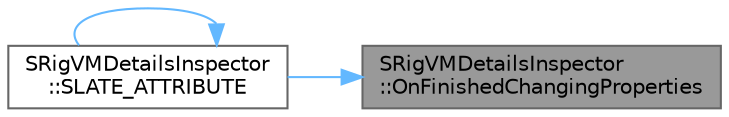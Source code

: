 digraph "SRigVMDetailsInspector::OnFinishedChangingProperties"
{
 // INTERACTIVE_SVG=YES
 // LATEX_PDF_SIZE
  bgcolor="transparent";
  edge [fontname=Helvetica,fontsize=10,labelfontname=Helvetica,labelfontsize=10];
  node [fontname=Helvetica,fontsize=10,shape=box,height=0.2,width=0.4];
  rankdir="RL";
  Node1 [id="Node000001",label="SRigVMDetailsInspector\l::OnFinishedChangingProperties",height=0.2,width=0.4,color="gray40", fillcolor="grey60", style="filled", fontcolor="black",tooltip="Callback invoked after a value change on the selected object(s)"];
  Node1 -> Node2 [id="edge1_Node000001_Node000002",dir="back",color="steelblue1",style="solid",tooltip=" "];
  Node2 [id="Node000002",label="SRigVMDetailsInspector\l::SLATE_ATTRIBUTE",height=0.2,width=0.4,color="grey40", fillcolor="white", style="filled",URL="$d8/d4c/classSRigVMDetailsInspector.html#a24d6c49ceee47c2f3327c130a98e904a",tooltip=" "];
  Node2 -> Node2 [id="edge2_Node000002_Node000002",dir="back",color="steelblue1",style="solid",tooltip=" "];
}
